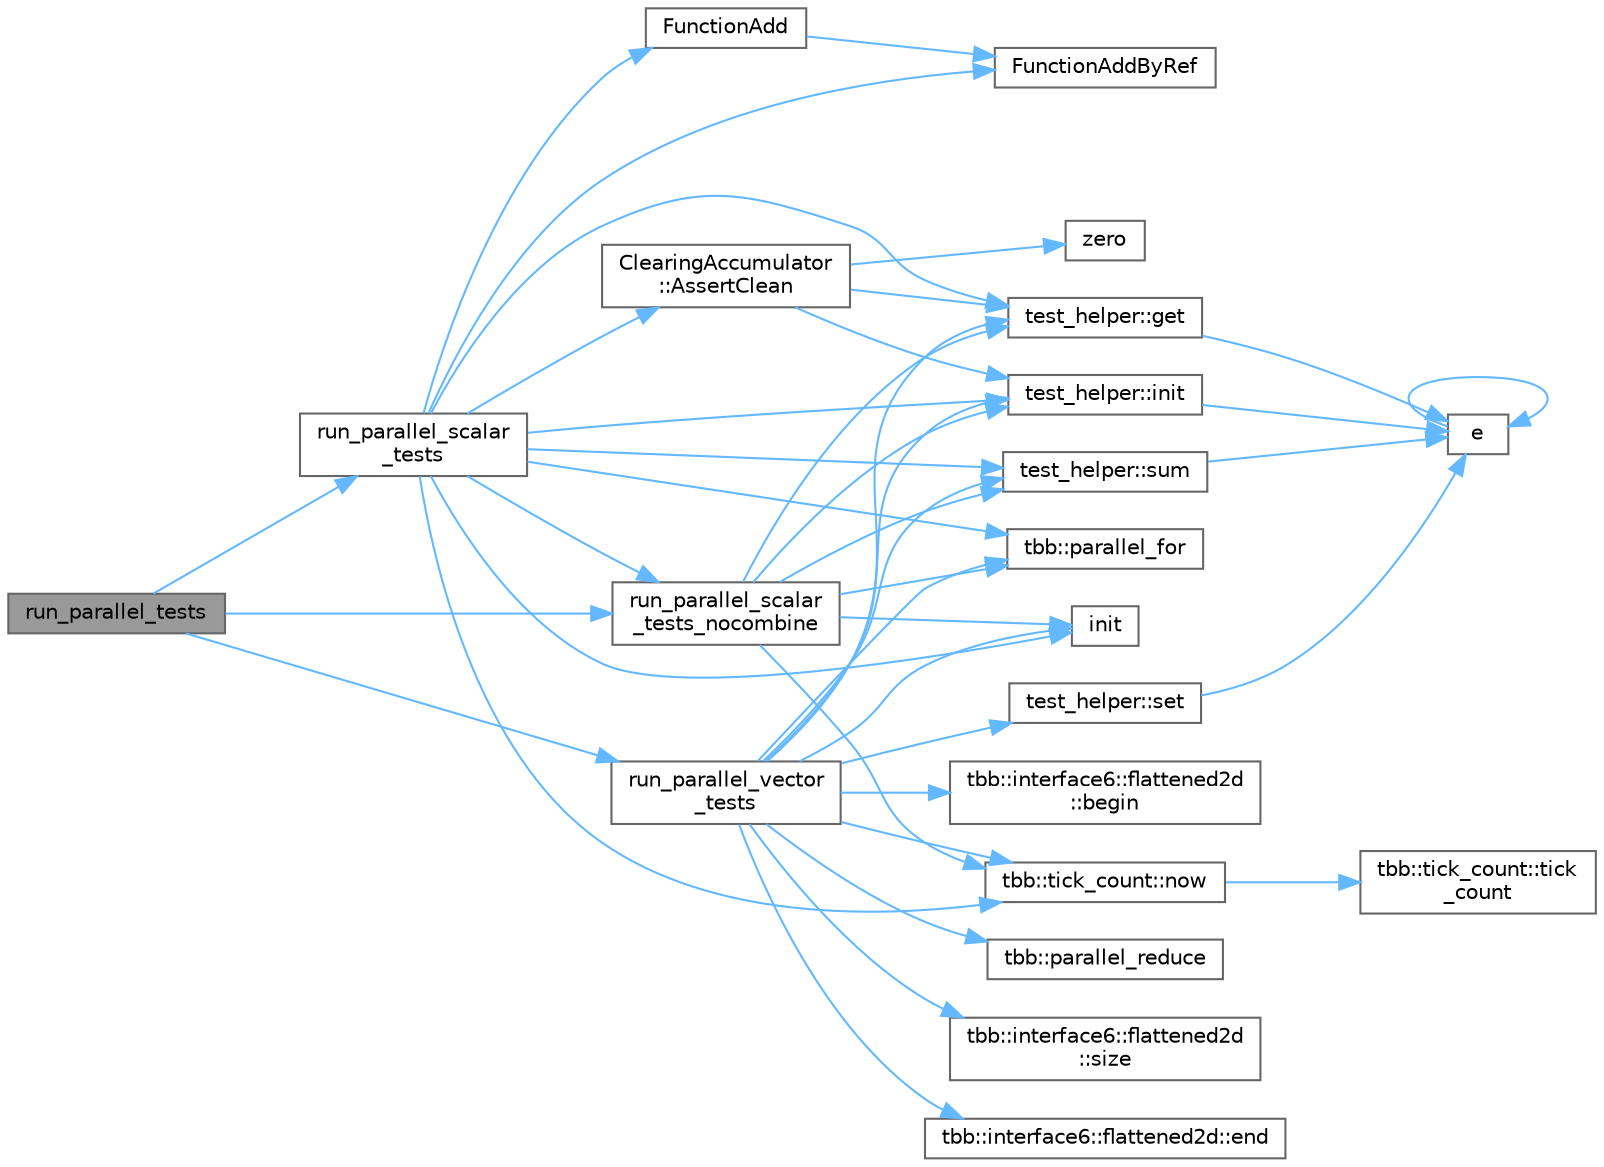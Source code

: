 digraph "run_parallel_tests"
{
 // LATEX_PDF_SIZE
  bgcolor="transparent";
  edge [fontname=Helvetica,fontsize=10,labelfontname=Helvetica,labelfontsize=10];
  node [fontname=Helvetica,fontsize=10,shape=box,height=0.2,width=0.4];
  rankdir="LR";
  Node1 [id="Node000001",label="run_parallel_tests",height=0.2,width=0.4,color="gray40", fillcolor="grey60", style="filled", fontcolor="black",tooltip=" "];
  Node1 -> Node2 [id="edge1_Node000001_Node000002",color="steelblue1",style="solid",tooltip=" "];
  Node2 [id="Node000002",label="run_parallel_scalar\l_tests",height=0.2,width=0.4,color="grey40", fillcolor="white", style="filled",URL="$test__enumerable__thread__specific_8cpp.html#a146c19636327794d5a90b7b9cd49ea9e",tooltip=" "];
  Node2 -> Node3 [id="edge2_Node000002_Node000003",color="steelblue1",style="solid",tooltip=" "];
  Node3 [id="Node000003",label="ClearingAccumulator\l::AssertClean",height=0.2,width=0.4,color="grey40", fillcolor="white", style="filled",URL="$class_clearing_accumulator.html#afecbce122585c0a5162e34ba836411d4",tooltip=" "];
  Node3 -> Node4 [id="edge3_Node000003_Node000004",color="steelblue1",style="solid",tooltip=" "];
  Node4 [id="Node000004",label="test_helper::get",height=0.2,width=0.4,color="grey40", fillcolor="white", style="filled",URL="$structtest__helper.html#ab77aaba6119f16a9eb5125f94d8d7317",tooltip=" "];
  Node4 -> Node5 [id="edge4_Node000004_Node000005",color="steelblue1",style="solid",tooltip=" "];
  Node5 [id="Node000005",label="e",height=0.2,width=0.4,color="grey40", fillcolor="white", style="filled",URL="$_cwise__array__power__array_8cpp.html#a9cb86ff854760bf91a154f2724a9101d",tooltip=" "];
  Node5 -> Node5 [id="edge5_Node000005_Node000005",color="steelblue1",style="solid",tooltip=" "];
  Node3 -> Node6 [id="edge6_Node000003_Node000006",color="steelblue1",style="solid",tooltip=" "];
  Node6 [id="Node000006",label="test_helper::init",height=0.2,width=0.4,color="grey40", fillcolor="white", style="filled",URL="$structtest__helper.html#a7fed4ec7963c2ad696e70319f90ac27b",tooltip=" "];
  Node6 -> Node5 [id="edge7_Node000006_Node000005",color="steelblue1",style="solid",tooltip=" "];
  Node3 -> Node7 [id="edge8_Node000003_Node000007",color="steelblue1",style="solid",tooltip=" "];
  Node7 [id="Node000007",label="zero",height=0.2,width=0.4,color="grey40", fillcolor="white", style="filled",URL="$svd__common_8h.html#a4a86f5596ff1afa9113ff6cc07a60453",tooltip=" "];
  Node2 -> Node8 [id="edge9_Node000002_Node000008",color="steelblue1",style="solid",tooltip=" "];
  Node8 [id="Node000008",label="FunctionAdd",height=0.2,width=0.4,color="grey40", fillcolor="white", style="filled",URL="$test__enumerable__thread__specific_8cpp.html#a535747667188db5cb4436c68baf35122",tooltip=" "];
  Node8 -> Node9 [id="edge10_Node000008_Node000009",color="steelblue1",style="solid",tooltip=" "];
  Node9 [id="Node000009",label="FunctionAddByRef",height=0.2,width=0.4,color="grey40", fillcolor="white", style="filled",URL="$test__enumerable__thread__specific_8cpp.html#a766bebf480717803be0837e7f9239804",tooltip=" "];
  Node2 -> Node9 [id="edge11_Node000002_Node000009",color="steelblue1",style="solid",tooltip=" "];
  Node2 -> Node4 [id="edge12_Node000002_Node000004",color="steelblue1",style="solid",tooltip=" "];
  Node2 -> Node10 [id="edge13_Node000002_Node000010",color="steelblue1",style="solid",tooltip=" "];
  Node10 [id="Node000010",label="init",height=0.2,width=0.4,color="grey40", fillcolor="white", style="filled",URL="$boing_8c.html#a2858154e2009b0e6e616f313177762bc",tooltip=" "];
  Node2 -> Node6 [id="edge14_Node000002_Node000006",color="steelblue1",style="solid",tooltip=" "];
  Node2 -> Node11 [id="edge15_Node000002_Node000011",color="steelblue1",style="solid",tooltip=" "];
  Node11 [id="Node000011",label="tbb::tick_count::now",height=0.2,width=0.4,color="grey40", fillcolor="white", style="filled",URL="$classtbb_1_1tick__count.html#a74dcecde7431ff4591d7c46fc1d50d7e",tooltip="Return current time."];
  Node11 -> Node12 [id="edge16_Node000011_Node000012",color="steelblue1",style="solid",tooltip=" "];
  Node12 [id="Node000012",label="tbb::tick_count::tick\l_count",height=0.2,width=0.4,color="grey40", fillcolor="white", style="filled",URL="$classtbb_1_1tick__count.html#a9f1daa0b7a4feb800f802b4be1f1e497",tooltip="Construct an absolute timestamp initialized to zero."];
  Node2 -> Node13 [id="edge17_Node000002_Node000013",color="steelblue1",style="solid",tooltip=" "];
  Node13 [id="Node000013",label="tbb::parallel_for",height=0.2,width=0.4,color="grey40", fillcolor="white", style="filled",URL="$group__algorithms.html#gaa8444c29dc4d2e527a1036717d109aef",tooltip="Parallel iteration over range with default partitioner."];
  Node2 -> Node14 [id="edge18_Node000002_Node000014",color="steelblue1",style="solid",tooltip=" "];
  Node14 [id="Node000014",label="run_parallel_scalar\l_tests_nocombine",height=0.2,width=0.4,color="grey40", fillcolor="white", style="filled",URL="$test__enumerable__thread__specific_8cpp.html#aef724d83c942ecf142959e5581ee1eda",tooltip=" "];
  Node14 -> Node4 [id="edge19_Node000014_Node000004",color="steelblue1",style="solid",tooltip=" "];
  Node14 -> Node10 [id="edge20_Node000014_Node000010",color="steelblue1",style="solid",tooltip=" "];
  Node14 -> Node6 [id="edge21_Node000014_Node000006",color="steelblue1",style="solid",tooltip=" "];
  Node14 -> Node11 [id="edge22_Node000014_Node000011",color="steelblue1",style="solid",tooltip=" "];
  Node14 -> Node13 [id="edge23_Node000014_Node000013",color="steelblue1",style="solid",tooltip=" "];
  Node14 -> Node15 [id="edge24_Node000014_Node000015",color="steelblue1",style="solid",tooltip=" "];
  Node15 [id="Node000015",label="test_helper::sum",height=0.2,width=0.4,color="grey40", fillcolor="white", style="filled",URL="$structtest__helper.html#a12d92a6472a503811fe6328cd01dc710",tooltip=" "];
  Node15 -> Node5 [id="edge25_Node000015_Node000005",color="steelblue1",style="solid",tooltip=" "];
  Node2 -> Node15 [id="edge26_Node000002_Node000015",color="steelblue1",style="solid",tooltip=" "];
  Node1 -> Node14 [id="edge27_Node000001_Node000014",color="steelblue1",style="solid",tooltip=" "];
  Node1 -> Node16 [id="edge28_Node000001_Node000016",color="steelblue1",style="solid",tooltip=" "];
  Node16 [id="Node000016",label="run_parallel_vector\l_tests",height=0.2,width=0.4,color="grey40", fillcolor="white", style="filled",URL="$test__enumerable__thread__specific_8cpp.html#a50e88a2e109927f568b25bbecba8e1b4",tooltip=" "];
  Node16 -> Node17 [id="edge29_Node000016_Node000017",color="steelblue1",style="solid",tooltip=" "];
  Node17 [id="Node000017",label="tbb::interface6::flattened2d\l::begin",height=0.2,width=0.4,color="grey40", fillcolor="white", style="filled",URL="$classtbb_1_1interface6_1_1flattened2d.html#a783ca9408f58ca7f5df00bc1035ff6b2",tooltip=" "];
  Node16 -> Node18 [id="edge30_Node000016_Node000018",color="steelblue1",style="solid",tooltip=" "];
  Node18 [id="Node000018",label="tbb::interface6::flattened2d::end",height=0.2,width=0.4,color="grey40", fillcolor="white", style="filled",URL="$classtbb_1_1interface6_1_1flattened2d.html#ab722e1c2b58641d516cb98b0360b9734",tooltip=" "];
  Node16 -> Node4 [id="edge31_Node000016_Node000004",color="steelblue1",style="solid",tooltip=" "];
  Node16 -> Node10 [id="edge32_Node000016_Node000010",color="steelblue1",style="solid",tooltip=" "];
  Node16 -> Node6 [id="edge33_Node000016_Node000006",color="steelblue1",style="solid",tooltip=" "];
  Node16 -> Node11 [id="edge34_Node000016_Node000011",color="steelblue1",style="solid",tooltip=" "];
  Node16 -> Node13 [id="edge35_Node000016_Node000013",color="steelblue1",style="solid",tooltip=" "];
  Node16 -> Node19 [id="edge36_Node000016_Node000019",color="steelblue1",style="solid",tooltip=" "];
  Node19 [id="Node000019",label="tbb::parallel_reduce",height=0.2,width=0.4,color="grey40", fillcolor="white", style="filled",URL="$group__algorithms.html#ga7b1ce9568e0a0efe1bd2d55677bc6687",tooltip="Parallel iteration with reduction and default partitioner."];
  Node16 -> Node20 [id="edge37_Node000016_Node000020",color="steelblue1",style="solid",tooltip=" "];
  Node20 [id="Node000020",label="test_helper::set",height=0.2,width=0.4,color="grey40", fillcolor="white", style="filled",URL="$structtest__helper.html#aef5c78e69c59a510e20be4bcb6fc0928",tooltip=" "];
  Node20 -> Node5 [id="edge38_Node000020_Node000005",color="steelblue1",style="solid",tooltip=" "];
  Node16 -> Node21 [id="edge39_Node000016_Node000021",color="steelblue1",style="solid",tooltip=" "];
  Node21 [id="Node000021",label="tbb::interface6::flattened2d\l::size",height=0.2,width=0.4,color="grey40", fillcolor="white", style="filled",URL="$classtbb_1_1interface6_1_1flattened2d.html#ab421a672dab62e7a532e732a96304de7",tooltip=" "];
  Node16 -> Node15 [id="edge40_Node000016_Node000015",color="steelblue1",style="solid",tooltip=" "];
}
